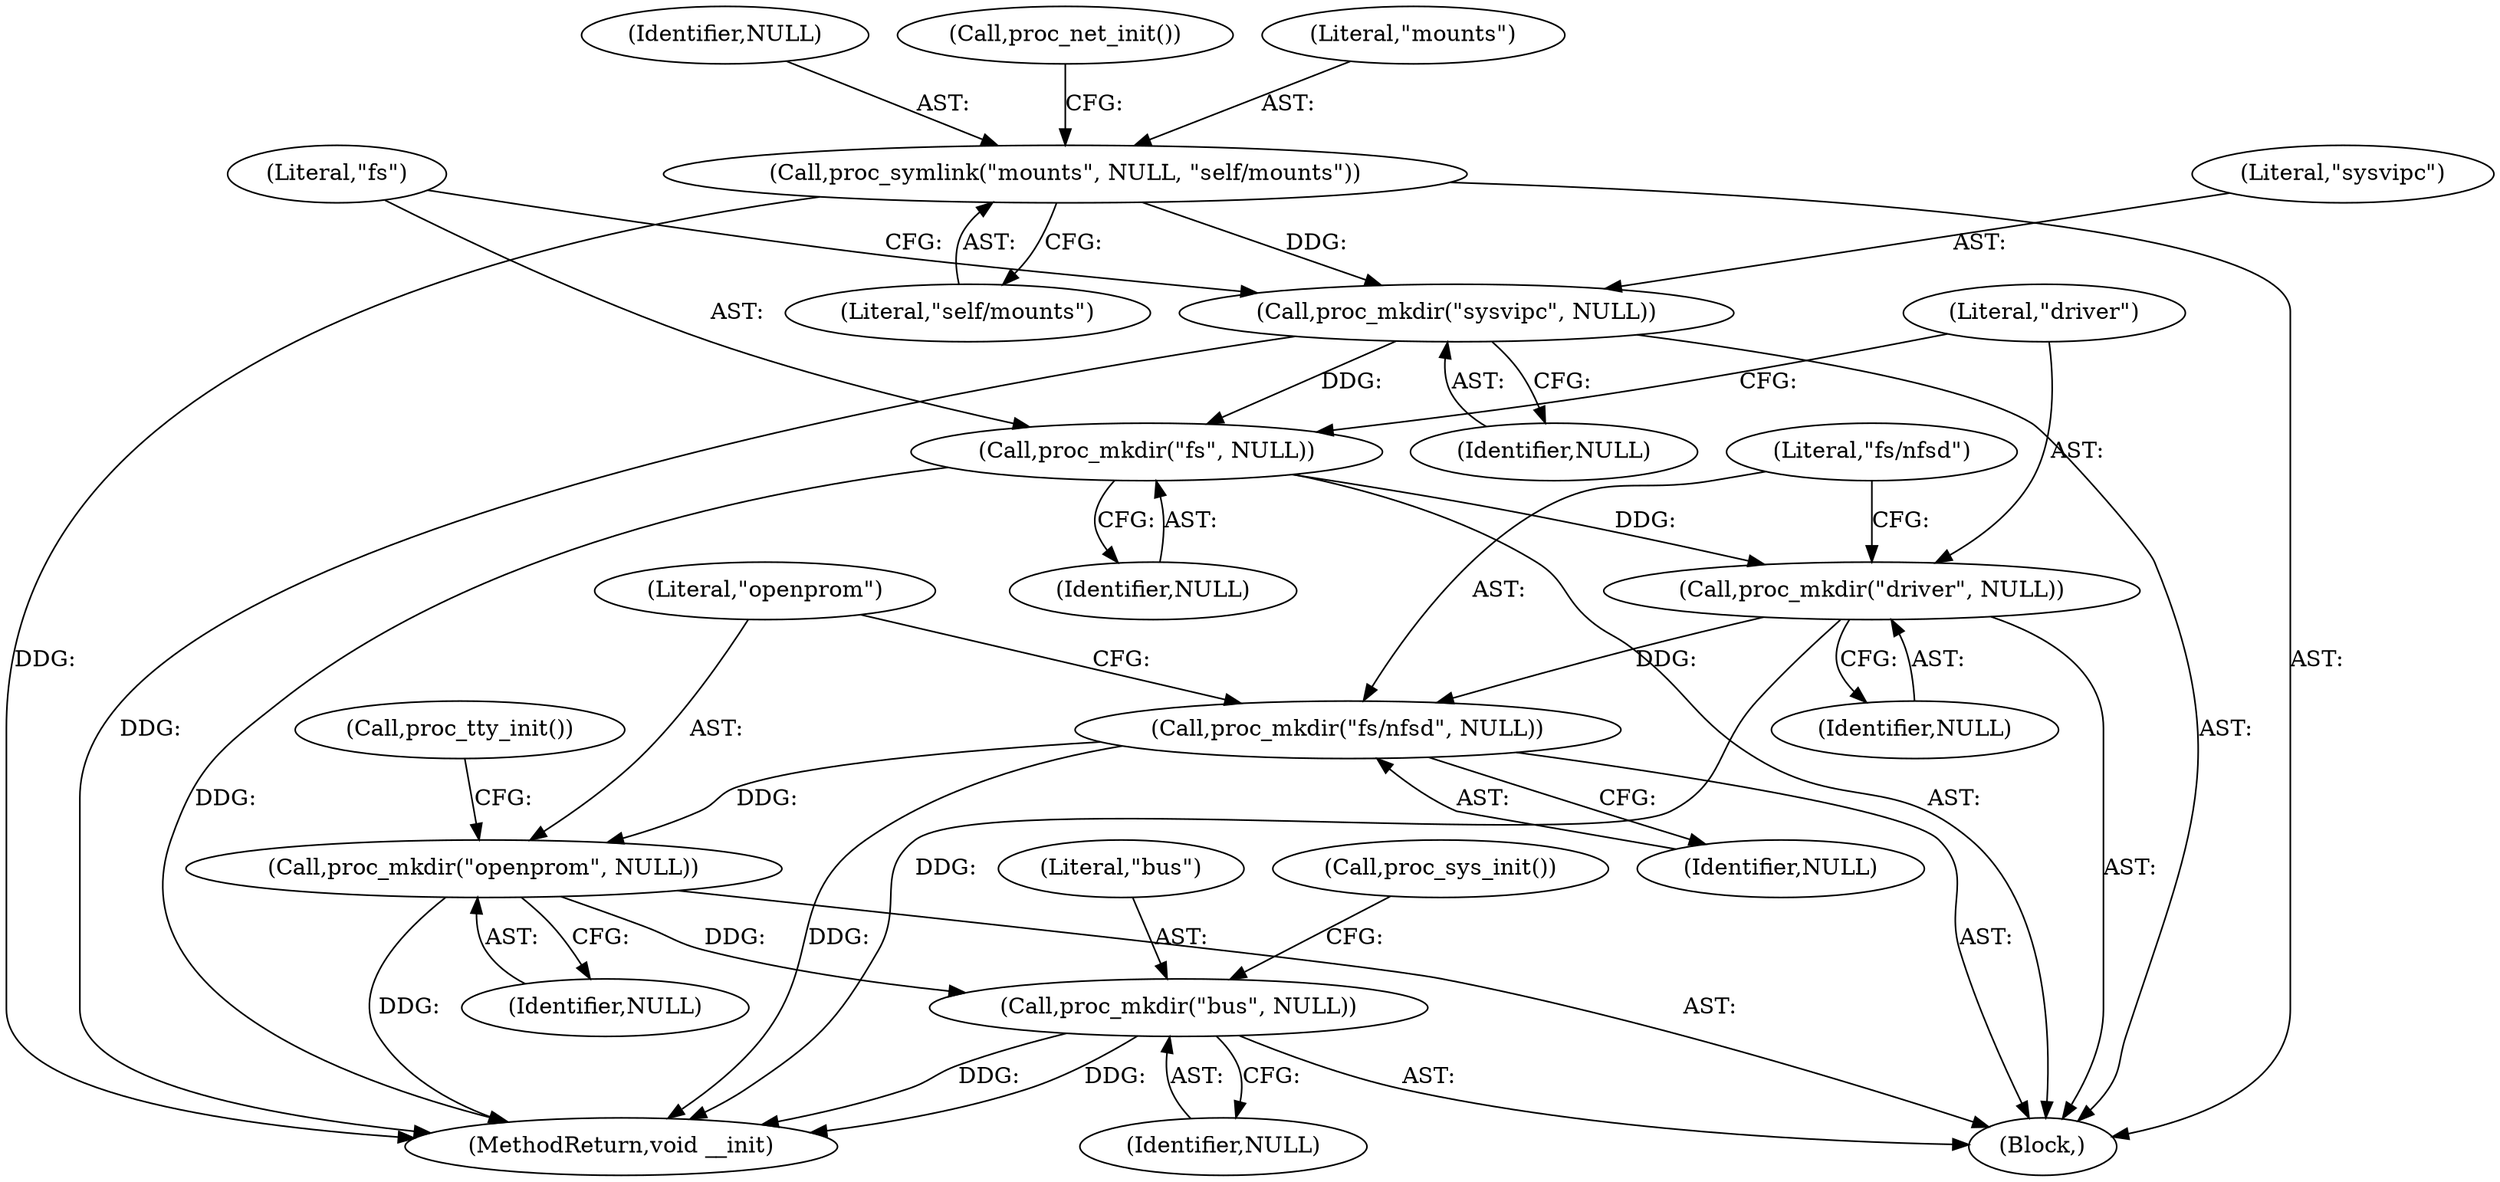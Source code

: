 digraph "0_linux_905ad269c55fc62bee3da29f7b1d1efeba8aa1e1_0@API" {
"1000132" [label="(Call,proc_mkdir(\"sysvipc\", NULL))"];
"1000127" [label="(Call,proc_symlink(\"mounts\", NULL, \"self/mounts\"))"];
"1000135" [label="(Call,proc_mkdir(\"fs\", NULL))"];
"1000138" [label="(Call,proc_mkdir(\"driver\", NULL))"];
"1000141" [label="(Call,proc_mkdir(\"fs/nfsd\", NULL))"];
"1000144" [label="(Call,proc_mkdir(\"openprom\", NULL))"];
"1000149" [label="(Call,proc_mkdir(\"bus\", NULL))"];
"1000141" [label="(Call,proc_mkdir(\"fs/nfsd\", NULL))"];
"1000142" [label="(Literal,\"fs/nfsd\")"];
"1000138" [label="(Call,proc_mkdir(\"driver\", NULL))"];
"1000140" [label="(Identifier,NULL)"];
"1000153" [label="(MethodReturn,void __init)"];
"1000136" [label="(Literal,\"fs\")"];
"1000135" [label="(Call,proc_mkdir(\"fs\", NULL))"];
"1000129" [label="(Identifier,NULL)"];
"1000150" [label="(Literal,\"bus\")"];
"1000151" [label="(Identifier,NULL)"];
"1000147" [label="(Call,proc_tty_init())"];
"1000131" [label="(Call,proc_net_init())"];
"1000133" [label="(Literal,\"sysvipc\")"];
"1000134" [label="(Identifier,NULL)"];
"1000145" [label="(Literal,\"openprom\")"];
"1000149" [label="(Call,proc_mkdir(\"bus\", NULL))"];
"1000104" [label="(Block,)"];
"1000128" [label="(Literal,\"mounts\")"];
"1000152" [label="(Call,proc_sys_init())"];
"1000132" [label="(Call,proc_mkdir(\"sysvipc\", NULL))"];
"1000139" [label="(Literal,\"driver\")"];
"1000137" [label="(Identifier,NULL)"];
"1000127" [label="(Call,proc_symlink(\"mounts\", NULL, \"self/mounts\"))"];
"1000146" [label="(Identifier,NULL)"];
"1000130" [label="(Literal,\"self/mounts\")"];
"1000143" [label="(Identifier,NULL)"];
"1000144" [label="(Call,proc_mkdir(\"openprom\", NULL))"];
"1000132" -> "1000104"  [label="AST: "];
"1000132" -> "1000134"  [label="CFG: "];
"1000133" -> "1000132"  [label="AST: "];
"1000134" -> "1000132"  [label="AST: "];
"1000136" -> "1000132"  [label="CFG: "];
"1000132" -> "1000153"  [label="DDG: "];
"1000127" -> "1000132"  [label="DDG: "];
"1000132" -> "1000135"  [label="DDG: "];
"1000127" -> "1000104"  [label="AST: "];
"1000127" -> "1000130"  [label="CFG: "];
"1000128" -> "1000127"  [label="AST: "];
"1000129" -> "1000127"  [label="AST: "];
"1000130" -> "1000127"  [label="AST: "];
"1000131" -> "1000127"  [label="CFG: "];
"1000127" -> "1000153"  [label="DDG: "];
"1000135" -> "1000104"  [label="AST: "];
"1000135" -> "1000137"  [label="CFG: "];
"1000136" -> "1000135"  [label="AST: "];
"1000137" -> "1000135"  [label="AST: "];
"1000139" -> "1000135"  [label="CFG: "];
"1000135" -> "1000153"  [label="DDG: "];
"1000135" -> "1000138"  [label="DDG: "];
"1000138" -> "1000104"  [label="AST: "];
"1000138" -> "1000140"  [label="CFG: "];
"1000139" -> "1000138"  [label="AST: "];
"1000140" -> "1000138"  [label="AST: "];
"1000142" -> "1000138"  [label="CFG: "];
"1000138" -> "1000153"  [label="DDG: "];
"1000138" -> "1000141"  [label="DDG: "];
"1000141" -> "1000104"  [label="AST: "];
"1000141" -> "1000143"  [label="CFG: "];
"1000142" -> "1000141"  [label="AST: "];
"1000143" -> "1000141"  [label="AST: "];
"1000145" -> "1000141"  [label="CFG: "];
"1000141" -> "1000153"  [label="DDG: "];
"1000141" -> "1000144"  [label="DDG: "];
"1000144" -> "1000104"  [label="AST: "];
"1000144" -> "1000146"  [label="CFG: "];
"1000145" -> "1000144"  [label="AST: "];
"1000146" -> "1000144"  [label="AST: "];
"1000147" -> "1000144"  [label="CFG: "];
"1000144" -> "1000153"  [label="DDG: "];
"1000144" -> "1000149"  [label="DDG: "];
"1000149" -> "1000104"  [label="AST: "];
"1000149" -> "1000151"  [label="CFG: "];
"1000150" -> "1000149"  [label="AST: "];
"1000151" -> "1000149"  [label="AST: "];
"1000152" -> "1000149"  [label="CFG: "];
"1000149" -> "1000153"  [label="DDG: "];
"1000149" -> "1000153"  [label="DDG: "];
}
